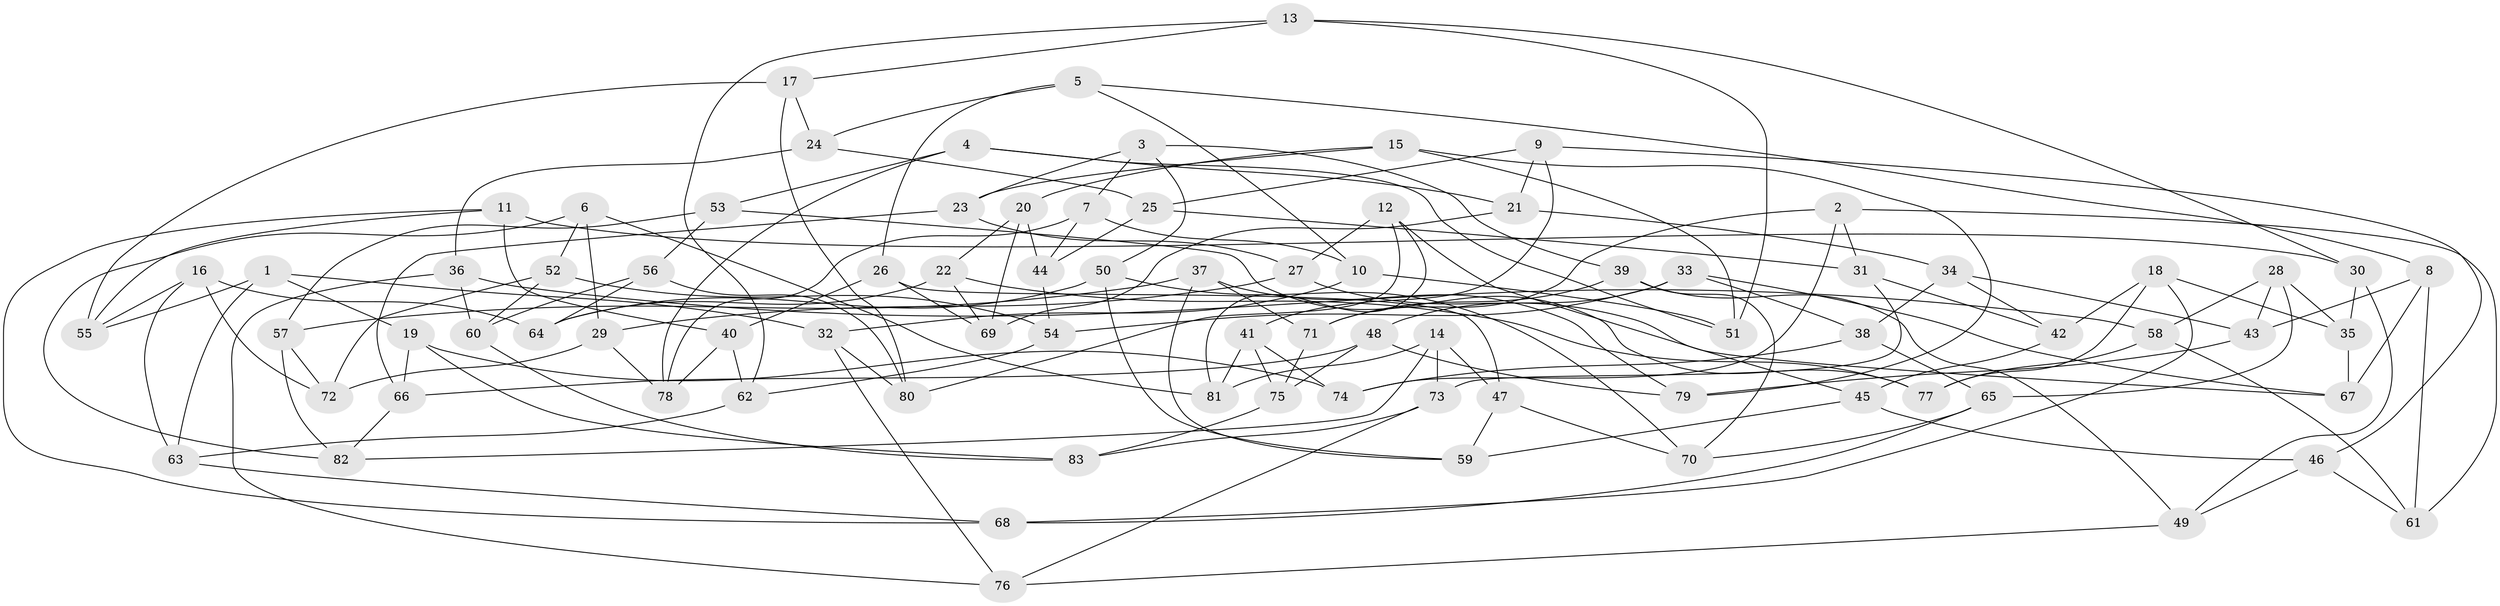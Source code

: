 // Generated by graph-tools (version 1.1) at 2025/26/03/09/25 03:26:58]
// undirected, 83 vertices, 166 edges
graph export_dot {
graph [start="1"]
  node [color=gray90,style=filled];
  1;
  2;
  3;
  4;
  5;
  6;
  7;
  8;
  9;
  10;
  11;
  12;
  13;
  14;
  15;
  16;
  17;
  18;
  19;
  20;
  21;
  22;
  23;
  24;
  25;
  26;
  27;
  28;
  29;
  30;
  31;
  32;
  33;
  34;
  35;
  36;
  37;
  38;
  39;
  40;
  41;
  42;
  43;
  44;
  45;
  46;
  47;
  48;
  49;
  50;
  51;
  52;
  53;
  54;
  55;
  56;
  57;
  58;
  59;
  60;
  61;
  62;
  63;
  64;
  65;
  66;
  67;
  68;
  69;
  70;
  71;
  72;
  73;
  74;
  75;
  76;
  77;
  78;
  79;
  80;
  81;
  82;
  83;
  1 -- 19;
  1 -- 63;
  1 -- 32;
  1 -- 55;
  2 -- 71;
  2 -- 74;
  2 -- 31;
  2 -- 61;
  3 -- 50;
  3 -- 39;
  3 -- 23;
  3 -- 7;
  4 -- 53;
  4 -- 51;
  4 -- 21;
  4 -- 78;
  5 -- 8;
  5 -- 26;
  5 -- 24;
  5 -- 10;
  6 -- 52;
  6 -- 29;
  6 -- 82;
  6 -- 81;
  7 -- 44;
  7 -- 10;
  7 -- 78;
  8 -- 43;
  8 -- 67;
  8 -- 61;
  9 -- 41;
  9 -- 21;
  9 -- 25;
  9 -- 46;
  10 -- 51;
  10 -- 32;
  11 -- 30;
  11 -- 40;
  11 -- 55;
  11 -- 68;
  12 -- 27;
  12 -- 80;
  12 -- 45;
  12 -- 81;
  13 -- 30;
  13 -- 62;
  13 -- 51;
  13 -- 17;
  14 -- 47;
  14 -- 81;
  14 -- 82;
  14 -- 73;
  15 -- 20;
  15 -- 23;
  15 -- 51;
  15 -- 79;
  16 -- 55;
  16 -- 72;
  16 -- 63;
  16 -- 64;
  17 -- 24;
  17 -- 55;
  17 -- 80;
  18 -- 42;
  18 -- 68;
  18 -- 77;
  18 -- 35;
  19 -- 74;
  19 -- 83;
  19 -- 66;
  20 -- 69;
  20 -- 44;
  20 -- 22;
  21 -- 34;
  21 -- 69;
  22 -- 77;
  22 -- 64;
  22 -- 69;
  23 -- 66;
  23 -- 27;
  24 -- 36;
  24 -- 25;
  25 -- 44;
  25 -- 31;
  26 -- 47;
  26 -- 40;
  26 -- 69;
  27 -- 29;
  27 -- 67;
  28 -- 43;
  28 -- 65;
  28 -- 35;
  28 -- 58;
  29 -- 78;
  29 -- 72;
  30 -- 35;
  30 -- 49;
  31 -- 73;
  31 -- 42;
  32 -- 80;
  32 -- 76;
  33 -- 48;
  33 -- 38;
  33 -- 54;
  33 -- 67;
  34 -- 43;
  34 -- 38;
  34 -- 42;
  35 -- 67;
  36 -- 58;
  36 -- 76;
  36 -- 60;
  37 -- 71;
  37 -- 57;
  37 -- 79;
  37 -- 59;
  38 -- 74;
  38 -- 65;
  39 -- 70;
  39 -- 71;
  39 -- 49;
  40 -- 78;
  40 -- 62;
  41 -- 75;
  41 -- 74;
  41 -- 81;
  42 -- 45;
  43 -- 79;
  44 -- 54;
  45 -- 59;
  45 -- 46;
  46 -- 49;
  46 -- 61;
  47 -- 70;
  47 -- 59;
  48 -- 66;
  48 -- 75;
  48 -- 79;
  49 -- 76;
  50 -- 59;
  50 -- 70;
  50 -- 64;
  52 -- 60;
  52 -- 54;
  52 -- 72;
  53 -- 77;
  53 -- 56;
  53 -- 57;
  54 -- 62;
  56 -- 64;
  56 -- 80;
  56 -- 60;
  57 -- 82;
  57 -- 72;
  58 -- 61;
  58 -- 77;
  60 -- 83;
  62 -- 63;
  63 -- 68;
  65 -- 70;
  65 -- 68;
  66 -- 82;
  71 -- 75;
  73 -- 83;
  73 -- 76;
  75 -- 83;
}
